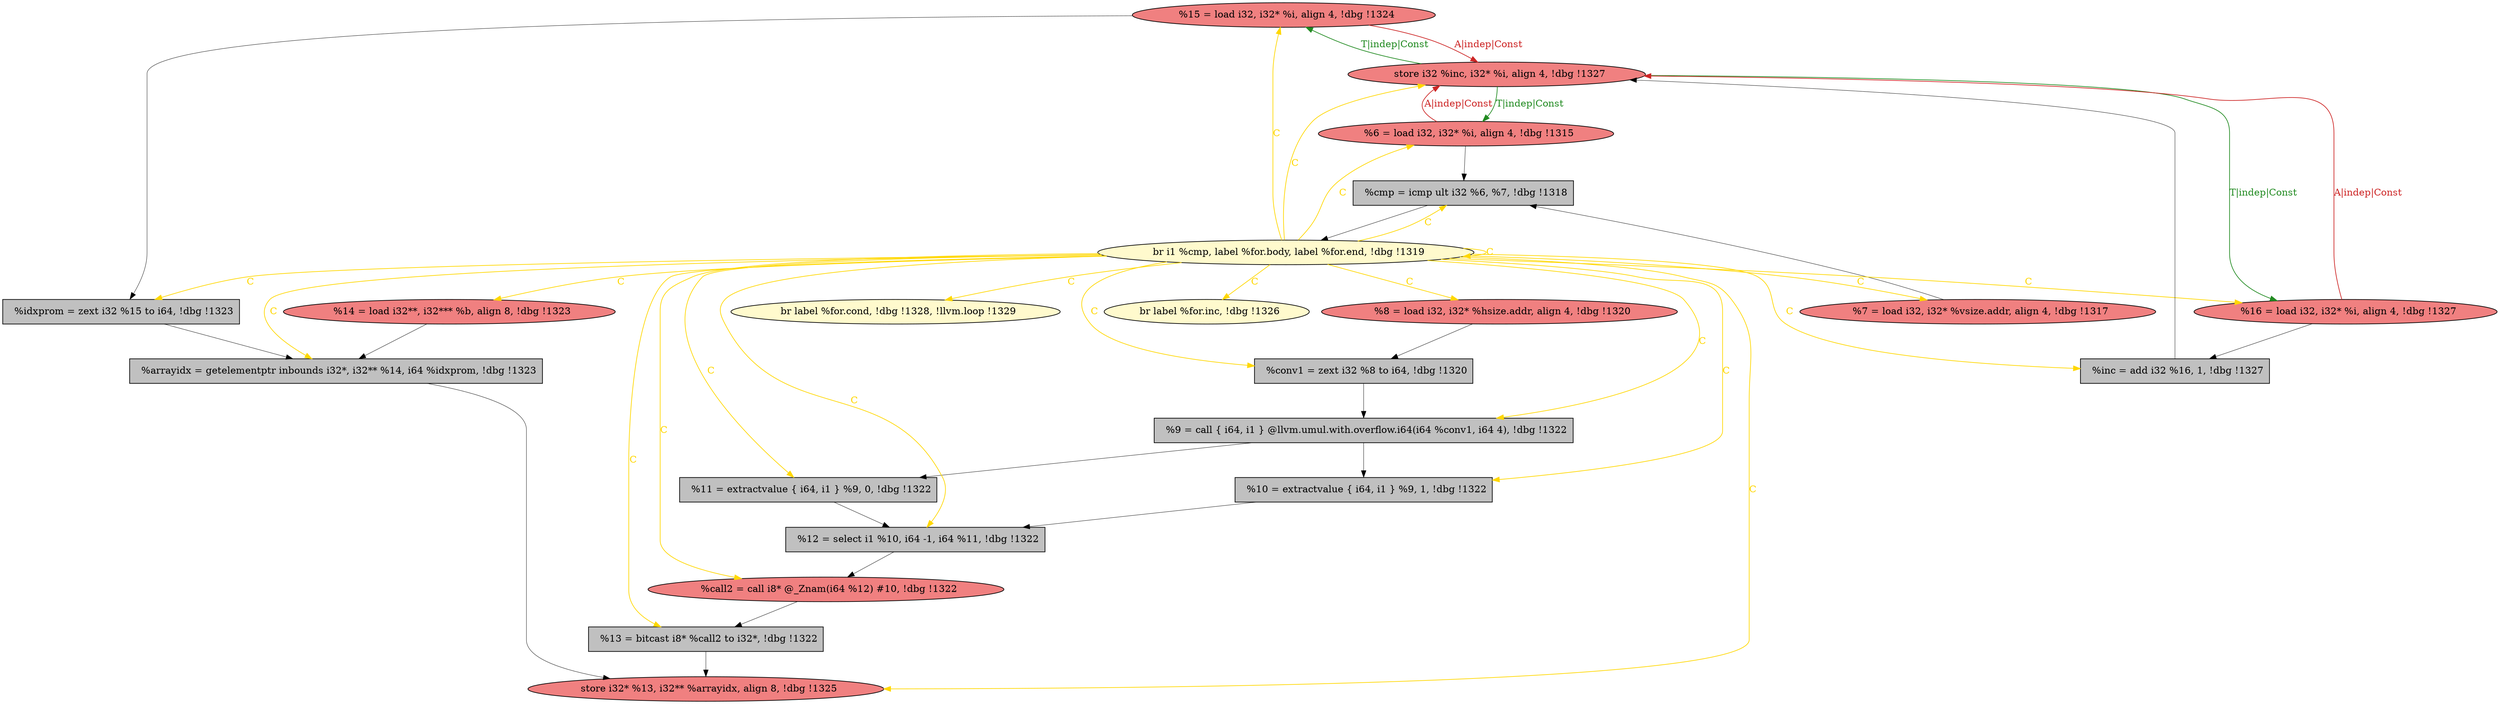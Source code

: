 
digraph G {


node907 [fillcolor=lightcoral,label="  %call2 = call i8* @_Znam(i64 %12) #10, !dbg !1322",shape=ellipse,style=filled ]
node906 [fillcolor=grey,label="  %11 = extractvalue { i64, i1 } %9, 0, !dbg !1322",shape=rectangle,style=filled ]
node905 [fillcolor=lightcoral,label="  store i32* %13, i32** %arrayidx, align 8, !dbg !1325",shape=ellipse,style=filled ]
node904 [fillcolor=lemonchiffon,label="  br label %for.cond, !dbg !1328, !llvm.loop !1329",shape=ellipse,style=filled ]
node893 [fillcolor=lightcoral,label="  %7 = load i32, i32* %vsize.addr, align 4, !dbg !1317",shape=ellipse,style=filled ]
node909 [fillcolor=grey,label="  %13 = bitcast i8* %call2 to i32*, !dbg !1322",shape=rectangle,style=filled ]
node888 [fillcolor=grey,label="  %idxprom = zext i32 %15 to i64, !dbg !1323",shape=rectangle,style=filled ]
node889 [fillcolor=grey,label="  %9 = call { i64, i1 } @llvm.umul.with.overflow.i64(i64 %conv1, i64 4), !dbg !1322",shape=rectangle,style=filled ]
node892 [fillcolor=grey,label="  %arrayidx = getelementptr inbounds i32*, i32** %14, i64 %idxprom, !dbg !1323",shape=rectangle,style=filled ]
node891 [fillcolor=lightcoral,label="  %15 = load i32, i32* %i, align 4, !dbg !1324",shape=ellipse,style=filled ]
node895 [fillcolor=lemonchiffon,label="  br label %for.inc, !dbg !1326",shape=ellipse,style=filled ]
node896 [fillcolor=lightcoral,label="  store i32 %inc, i32* %i, align 4, !dbg !1327",shape=ellipse,style=filled ]
node897 [fillcolor=lemonchiffon,label="  br i1 %cmp, label %for.body, label %for.end, !dbg !1319",shape=ellipse,style=filled ]
node898 [fillcolor=grey,label="  %inc = add i32 %16, 1, !dbg !1327",shape=rectangle,style=filled ]
node890 [fillcolor=lightcoral,label="  %16 = load i32, i32* %i, align 4, !dbg !1327",shape=ellipse,style=filled ]
node899 [fillcolor=grey,label="  %10 = extractvalue { i64, i1 } %9, 1, !dbg !1322",shape=rectangle,style=filled ]
node901 [fillcolor=lightcoral,label="  %8 = load i32, i32* %hsize.addr, align 4, !dbg !1320",shape=ellipse,style=filled ]
node908 [fillcolor=grey,label="  %cmp = icmp ult i32 %6, %7, !dbg !1318",shape=rectangle,style=filled ]
node894 [fillcolor=grey,label="  %conv1 = zext i32 %8 to i64, !dbg !1320",shape=rectangle,style=filled ]
node900 [fillcolor=lightcoral,label="  %6 = load i32, i32* %i, align 4, !dbg !1315",shape=ellipse,style=filled ]
node902 [fillcolor=grey,label="  %12 = select i1 %10, i64 -1, i64 %11, !dbg !1322",shape=rectangle,style=filled ]
node903 [fillcolor=lightcoral,label="  %14 = load i32**, i32*** %b, align 8, !dbg !1323",shape=ellipse,style=filled ]

node897->node894 [style=solid,color=gold,label="C",penwidth=1.0,fontcolor=gold ]
node897->node901 [style=solid,color=gold,label="C",penwidth=1.0,fontcolor=gold ]
node897->node902 [style=solid,color=gold,label="C",penwidth=1.0,fontcolor=gold ]
node897->node890 [style=solid,color=gold,label="C",penwidth=1.0,fontcolor=gold ]
node897->node900 [style=solid,color=gold,label="C",penwidth=1.0,fontcolor=gold ]
node907->node909 [style=solid,color=black,label="",penwidth=0.5,fontcolor=black ]
node900->node896 [style=solid,color=firebrick3,label="A|indep|Const",penwidth=1.0,fontcolor=firebrick3 ]
node896->node890 [style=solid,color=forestgreen,label="T|indep|Const",penwidth=1.0,fontcolor=forestgreen ]
node889->node906 [style=solid,color=black,label="",penwidth=0.5,fontcolor=black ]
node898->node896 [style=solid,color=black,label="",penwidth=0.5,fontcolor=black ]
node901->node894 [style=solid,color=black,label="",penwidth=0.5,fontcolor=black ]
node897->node889 [style=solid,color=gold,label="C",penwidth=1.0,fontcolor=gold ]
node897->node904 [style=solid,color=gold,label="C",penwidth=1.0,fontcolor=gold ]
node890->node898 [style=solid,color=black,label="",penwidth=0.5,fontcolor=black ]
node903->node892 [style=solid,color=black,label="",penwidth=0.5,fontcolor=black ]
node897->node908 [style=solid,color=gold,label="C",penwidth=1.0,fontcolor=gold ]
node897->node897 [style=solid,color=gold,label="C",penwidth=1.0,fontcolor=gold ]
node899->node902 [style=solid,color=black,label="",penwidth=0.5,fontcolor=black ]
node897->node888 [style=solid,color=gold,label="C",penwidth=1.0,fontcolor=gold ]
node897->node895 [style=solid,color=gold,label="C",penwidth=1.0,fontcolor=gold ]
node897->node905 [style=solid,color=gold,label="C",penwidth=1.0,fontcolor=gold ]
node897->node899 [style=solid,color=gold,label="C",penwidth=1.0,fontcolor=gold ]
node897->node892 [style=solid,color=gold,label="C",penwidth=1.0,fontcolor=gold ]
node894->node889 [style=solid,color=black,label="",penwidth=0.5,fontcolor=black ]
node896->node891 [style=solid,color=forestgreen,label="T|indep|Const",penwidth=1.0,fontcolor=forestgreen ]
node897->node891 [style=solid,color=gold,label="C",penwidth=1.0,fontcolor=gold ]
node888->node892 [style=solid,color=black,label="",penwidth=0.5,fontcolor=black ]
node897->node903 [style=solid,color=gold,label="C",penwidth=1.0,fontcolor=gold ]
node902->node907 [style=solid,color=black,label="",penwidth=0.5,fontcolor=black ]
node908->node897 [style=solid,color=black,label="",penwidth=0.5,fontcolor=black ]
node897->node909 [style=solid,color=gold,label="C",penwidth=1.0,fontcolor=gold ]
node909->node905 [style=solid,color=black,label="",penwidth=0.5,fontcolor=black ]
node891->node888 [style=solid,color=black,label="",penwidth=0.5,fontcolor=black ]
node890->node896 [style=solid,color=firebrick3,label="A|indep|Const",penwidth=1.0,fontcolor=firebrick3 ]
node897->node898 [style=solid,color=gold,label="C",penwidth=1.0,fontcolor=gold ]
node891->node896 [style=solid,color=firebrick3,label="A|indep|Const",penwidth=1.0,fontcolor=firebrick3 ]
node893->node908 [style=solid,color=black,label="",penwidth=0.5,fontcolor=black ]
node897->node896 [style=solid,color=gold,label="C",penwidth=1.0,fontcolor=gold ]
node896->node900 [style=solid,color=forestgreen,label="T|indep|Const",penwidth=1.0,fontcolor=forestgreen ]
node906->node902 [style=solid,color=black,label="",penwidth=0.5,fontcolor=black ]
node897->node907 [style=solid,color=gold,label="C",penwidth=1.0,fontcolor=gold ]
node897->node906 [style=solid,color=gold,label="C",penwidth=1.0,fontcolor=gold ]
node889->node899 [style=solid,color=black,label="",penwidth=0.5,fontcolor=black ]
node900->node908 [style=solid,color=black,label="",penwidth=0.5,fontcolor=black ]
node892->node905 [style=solid,color=black,label="",penwidth=0.5,fontcolor=black ]
node897->node893 [style=solid,color=gold,label="C",penwidth=1.0,fontcolor=gold ]


}
